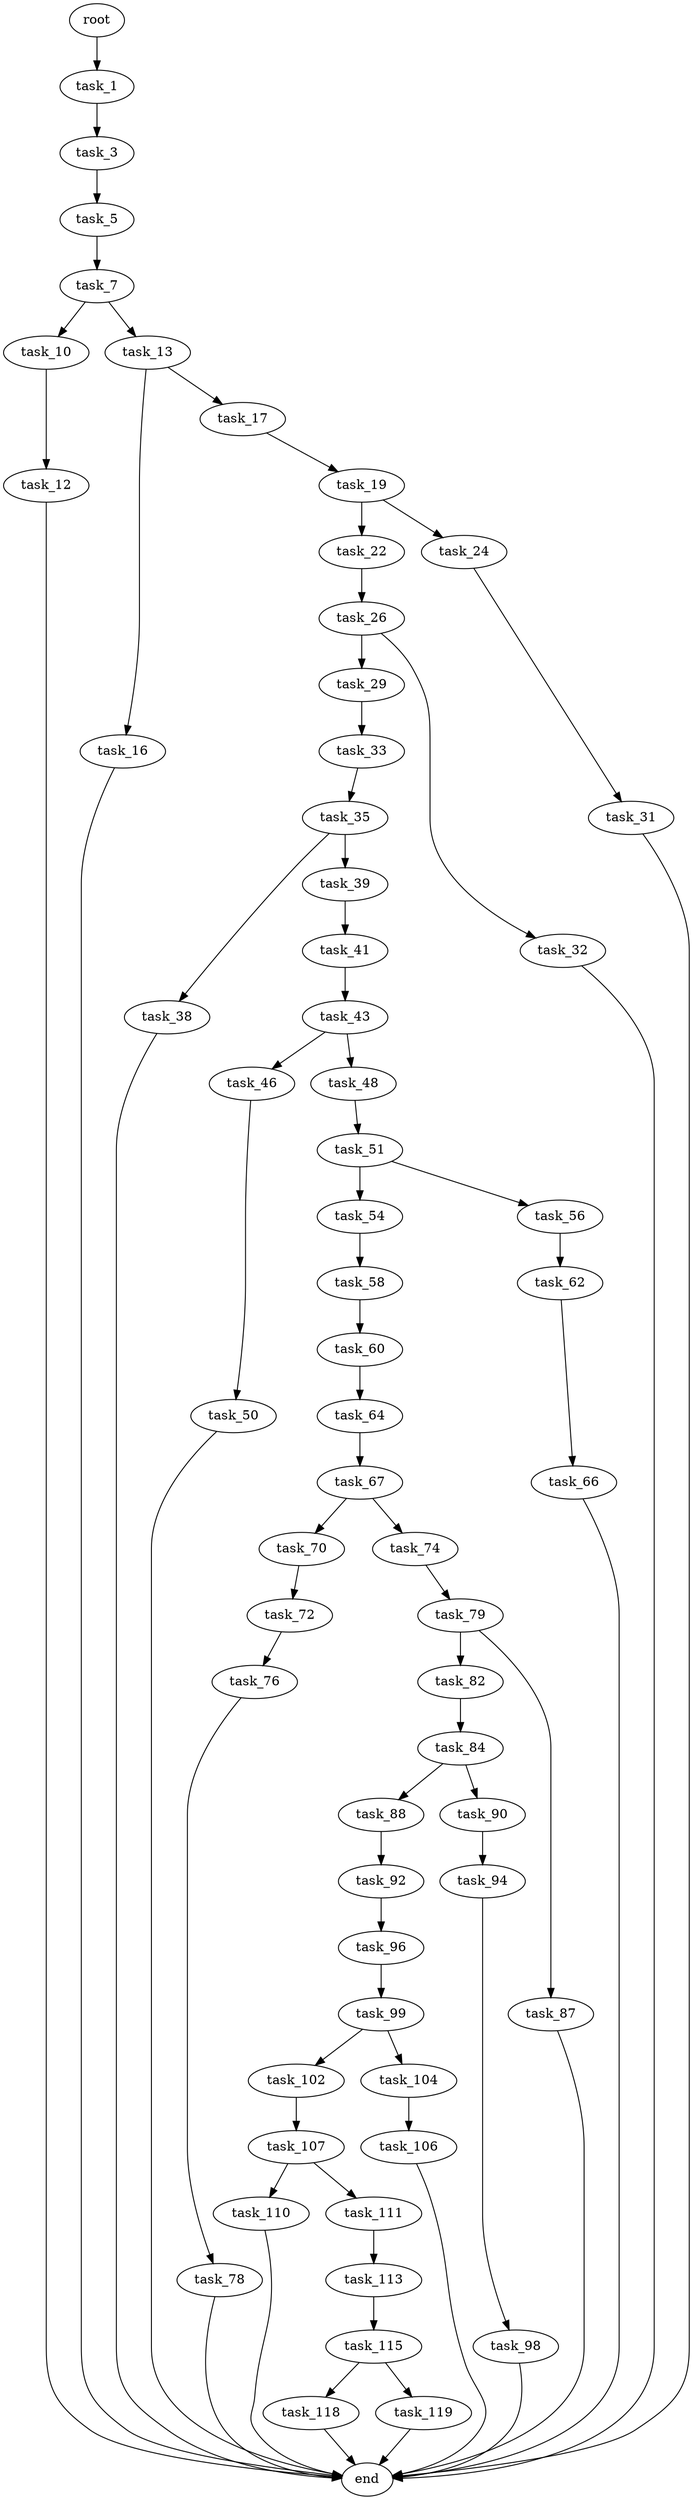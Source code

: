 digraph G {
  root [size="0.000000"];
  task_1 [size="301719493597.000000"];
  task_3 [size="28991029248.000000"];
  task_5 [size="38853577961.000000"];
  task_7 [size="231928233984.000000"];
  task_10 [size="30042370797.000000"];
  task_13 [size="23015752506.000000"];
  task_12 [size="1117274678735.000000"];
  end [size="0.000000"];
  task_16 [size="68719476736.000000"];
  task_17 [size="33357538106.000000"];
  task_19 [size="1073741824000.000000"];
  task_22 [size="357124694576.000000"];
  task_24 [size="38676339476.000000"];
  task_26 [size="830475209668.000000"];
  task_31 [size="1073741824000.000000"];
  task_29 [size="1073741824000.000000"];
  task_32 [size="698424556799.000000"];
  task_33 [size="679643420886.000000"];
  task_35 [size="339626664692.000000"];
  task_38 [size="7298645708.000000"];
  task_39 [size="43124061900.000000"];
  task_41 [size="8669093903.000000"];
  task_43 [size="188568357204.000000"];
  task_46 [size="5375199992.000000"];
  task_48 [size="231928233984.000000"];
  task_50 [size="782757789696.000000"];
  task_51 [size="10275056233.000000"];
  task_54 [size="11768122622.000000"];
  task_56 [size="32632469009.000000"];
  task_58 [size="28991029248.000000"];
  task_62 [size="41945740476.000000"];
  task_60 [size="1073741824000.000000"];
  task_64 [size="796278770090.000000"];
  task_66 [size="384742235037.000000"];
  task_67 [size="648385842536.000000"];
  task_70 [size="90224297400.000000"];
  task_74 [size="763883393832.000000"];
  task_72 [size="549755813888.000000"];
  task_76 [size="2082073983.000000"];
  task_79 [size="181414905580.000000"];
  task_78 [size="42950310213.000000"];
  task_82 [size="4269901984.000000"];
  task_87 [size="8589934592.000000"];
  task_84 [size="3386089057.000000"];
  task_88 [size="18001281722.000000"];
  task_90 [size="25762744870.000000"];
  task_92 [size="22054868188.000000"];
  task_94 [size="1213684084129.000000"];
  task_96 [size="11211146189.000000"];
  task_98 [size="3734640570.000000"];
  task_99 [size="15147446772.000000"];
  task_102 [size="10136885301.000000"];
  task_104 [size="9428303484.000000"];
  task_107 [size="3908448251.000000"];
  task_106 [size="263168582872.000000"];
  task_110 [size="368293445632.000000"];
  task_111 [size="1073741824000.000000"];
  task_113 [size="3458579027.000000"];
  task_115 [size="15809290499.000000"];
  task_118 [size="296995581947.000000"];
  task_119 [size="702992209776.000000"];

  root -> task_1 [size="1.000000"];
  task_1 -> task_3 [size="411041792.000000"];
  task_3 -> task_5 [size="75497472.000000"];
  task_5 -> task_7 [size="33554432.000000"];
  task_7 -> task_10 [size="301989888.000000"];
  task_7 -> task_13 [size="301989888.000000"];
  task_10 -> task_12 [size="679477248.000000"];
  task_13 -> task_16 [size="411041792.000000"];
  task_13 -> task_17 [size="411041792.000000"];
  task_12 -> end [size="1.000000"];
  task_16 -> end [size="1.000000"];
  task_17 -> task_19 [size="536870912.000000"];
  task_19 -> task_22 [size="838860800.000000"];
  task_19 -> task_24 [size="838860800.000000"];
  task_22 -> task_26 [size="536870912.000000"];
  task_24 -> task_31 [size="33554432.000000"];
  task_26 -> task_29 [size="536870912.000000"];
  task_26 -> task_32 [size="536870912.000000"];
  task_31 -> end [size="1.000000"];
  task_29 -> task_33 [size="838860800.000000"];
  task_32 -> end [size="1.000000"];
  task_33 -> task_35 [size="838860800.000000"];
  task_35 -> task_38 [size="301989888.000000"];
  task_35 -> task_39 [size="301989888.000000"];
  task_38 -> end [size="1.000000"];
  task_39 -> task_41 [size="134217728.000000"];
  task_41 -> task_43 [size="209715200.000000"];
  task_43 -> task_46 [size="134217728.000000"];
  task_43 -> task_48 [size="134217728.000000"];
  task_46 -> task_50 [size="301989888.000000"];
  task_48 -> task_51 [size="301989888.000000"];
  task_50 -> end [size="1.000000"];
  task_51 -> task_54 [size="411041792.000000"];
  task_51 -> task_56 [size="411041792.000000"];
  task_54 -> task_58 [size="33554432.000000"];
  task_56 -> task_62 [size="33554432.000000"];
  task_58 -> task_60 [size="75497472.000000"];
  task_62 -> task_66 [size="134217728.000000"];
  task_60 -> task_64 [size="838860800.000000"];
  task_64 -> task_67 [size="838860800.000000"];
  task_66 -> end [size="1.000000"];
  task_67 -> task_70 [size="838860800.000000"];
  task_67 -> task_74 [size="838860800.000000"];
  task_70 -> task_72 [size="75497472.000000"];
  task_74 -> task_79 [size="536870912.000000"];
  task_72 -> task_76 [size="536870912.000000"];
  task_76 -> task_78 [size="33554432.000000"];
  task_79 -> task_82 [size="209715200.000000"];
  task_79 -> task_87 [size="209715200.000000"];
  task_78 -> end [size="1.000000"];
  task_82 -> task_84 [size="134217728.000000"];
  task_87 -> end [size="1.000000"];
  task_84 -> task_88 [size="75497472.000000"];
  task_84 -> task_90 [size="75497472.000000"];
  task_88 -> task_92 [size="536870912.000000"];
  task_90 -> task_94 [size="411041792.000000"];
  task_92 -> task_96 [size="679477248.000000"];
  task_94 -> task_98 [size="838860800.000000"];
  task_96 -> task_99 [size="209715200.000000"];
  task_98 -> end [size="1.000000"];
  task_99 -> task_102 [size="75497472.000000"];
  task_99 -> task_104 [size="75497472.000000"];
  task_102 -> task_107 [size="301989888.000000"];
  task_104 -> task_106 [size="838860800.000000"];
  task_107 -> task_110 [size="75497472.000000"];
  task_107 -> task_111 [size="75497472.000000"];
  task_106 -> end [size="1.000000"];
  task_110 -> end [size="1.000000"];
  task_111 -> task_113 [size="838860800.000000"];
  task_113 -> task_115 [size="134217728.000000"];
  task_115 -> task_118 [size="301989888.000000"];
  task_115 -> task_119 [size="301989888.000000"];
  task_118 -> end [size="1.000000"];
  task_119 -> end [size="1.000000"];
}
